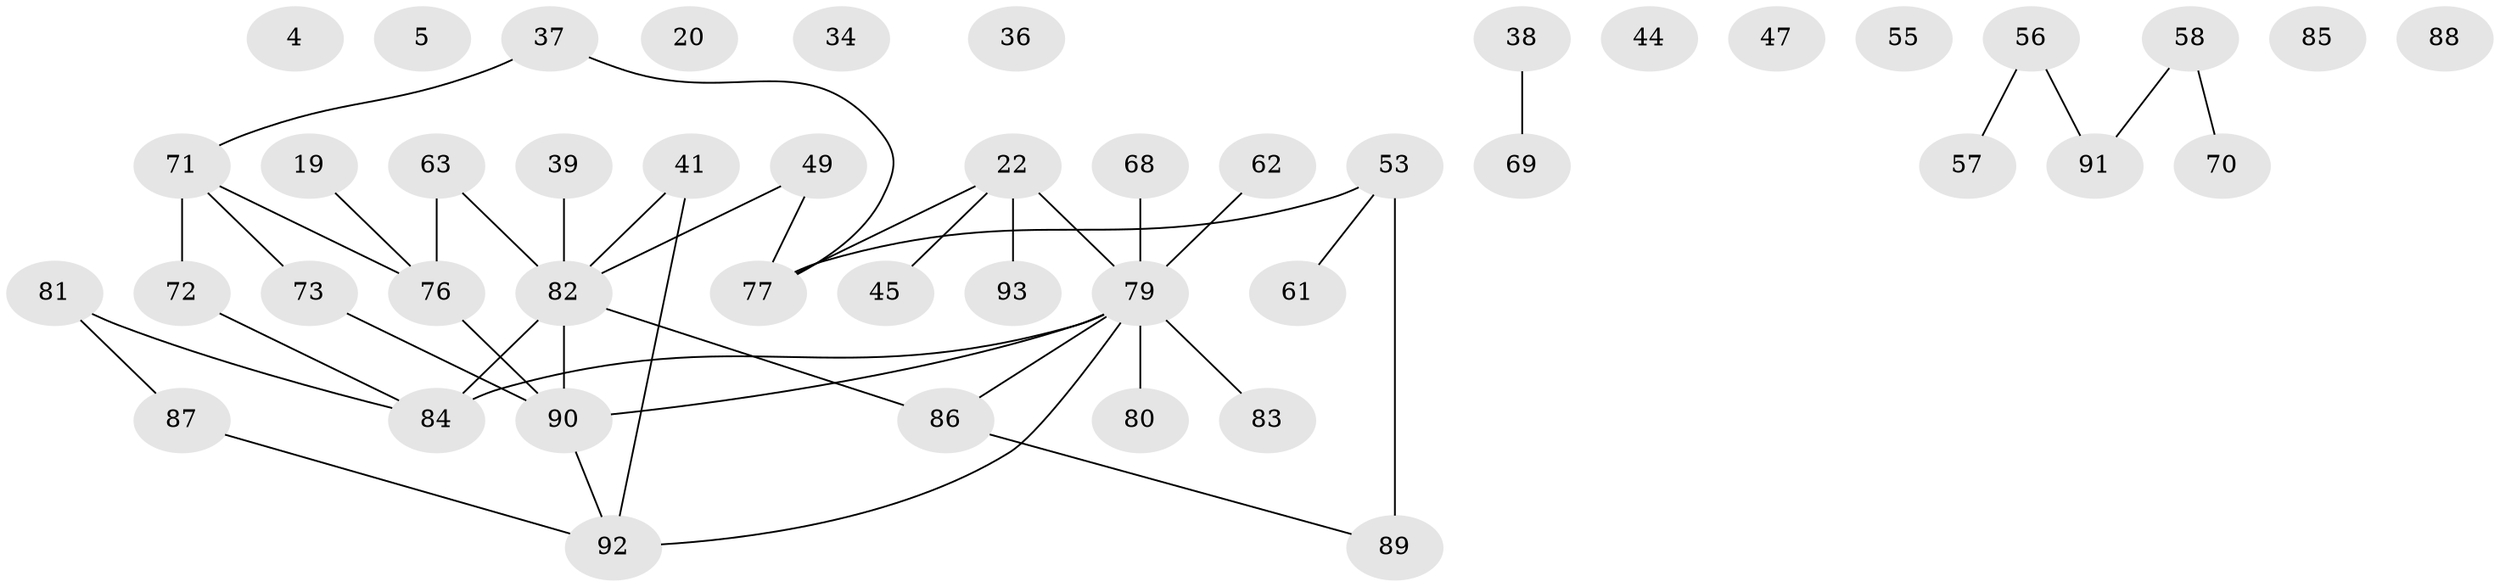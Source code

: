 // original degree distribution, {4: 0.11827956989247312, 2: 0.3333333333333333, 3: 0.20430107526881722, 0: 0.10752688172043011, 1: 0.1935483870967742, 5: 0.03225806451612903, 6: 0.010752688172043012}
// Generated by graph-tools (version 1.1) at 2025/39/03/09/25 04:39:14]
// undirected, 46 vertices, 44 edges
graph export_dot {
graph [start="1"]
  node [color=gray90,style=filled];
  4;
  5;
  19;
  20;
  22 [super="+3"];
  34;
  36;
  37;
  38;
  39;
  41;
  44;
  45;
  47;
  49;
  53;
  55;
  56;
  57;
  58;
  61;
  62;
  63 [super="+30+51"];
  68 [super="+24"];
  69 [super="+17"];
  70;
  71 [super="+15+32"];
  72;
  73 [super="+31+9"];
  76 [super="+11+40+42"];
  77 [super="+6+12"];
  79 [super="+50+66"];
  80;
  81 [super="+35"];
  82 [super="+33+52"];
  83;
  84 [super="+78"];
  85;
  86 [super="+28+27+60+75+48"];
  87;
  88;
  89 [super="+67+74"];
  90 [super="+18+1"];
  91;
  92 [super="+25+64+26"];
  93;
  19 -- 76;
  22 -- 45;
  22 -- 79 [weight=3];
  22 -- 93;
  22 -- 77;
  37 -- 77;
  37 -- 71;
  38 -- 69;
  39 -- 82;
  41 -- 92;
  41 -- 82;
  49 -- 77;
  49 -- 82;
  53 -- 61;
  53 -- 77;
  53 -- 89 [weight=2];
  56 -- 57;
  56 -- 91;
  58 -- 70;
  58 -- 91;
  62 -- 79;
  63 -- 76;
  63 -- 82 [weight=2];
  68 -- 79;
  71 -- 73;
  71 -- 72;
  71 -- 76 [weight=2];
  72 -- 84;
  73 -- 90 [weight=2];
  76 -- 90 [weight=2];
  79 -- 84 [weight=3];
  79 -- 86;
  79 -- 90;
  79 -- 80;
  79 -- 83;
  79 -- 92;
  81 -- 84;
  81 -- 87;
  82 -- 84 [weight=2];
  82 -- 90;
  82 -- 86;
  86 -- 89;
  87 -- 92;
  90 -- 92;
}

